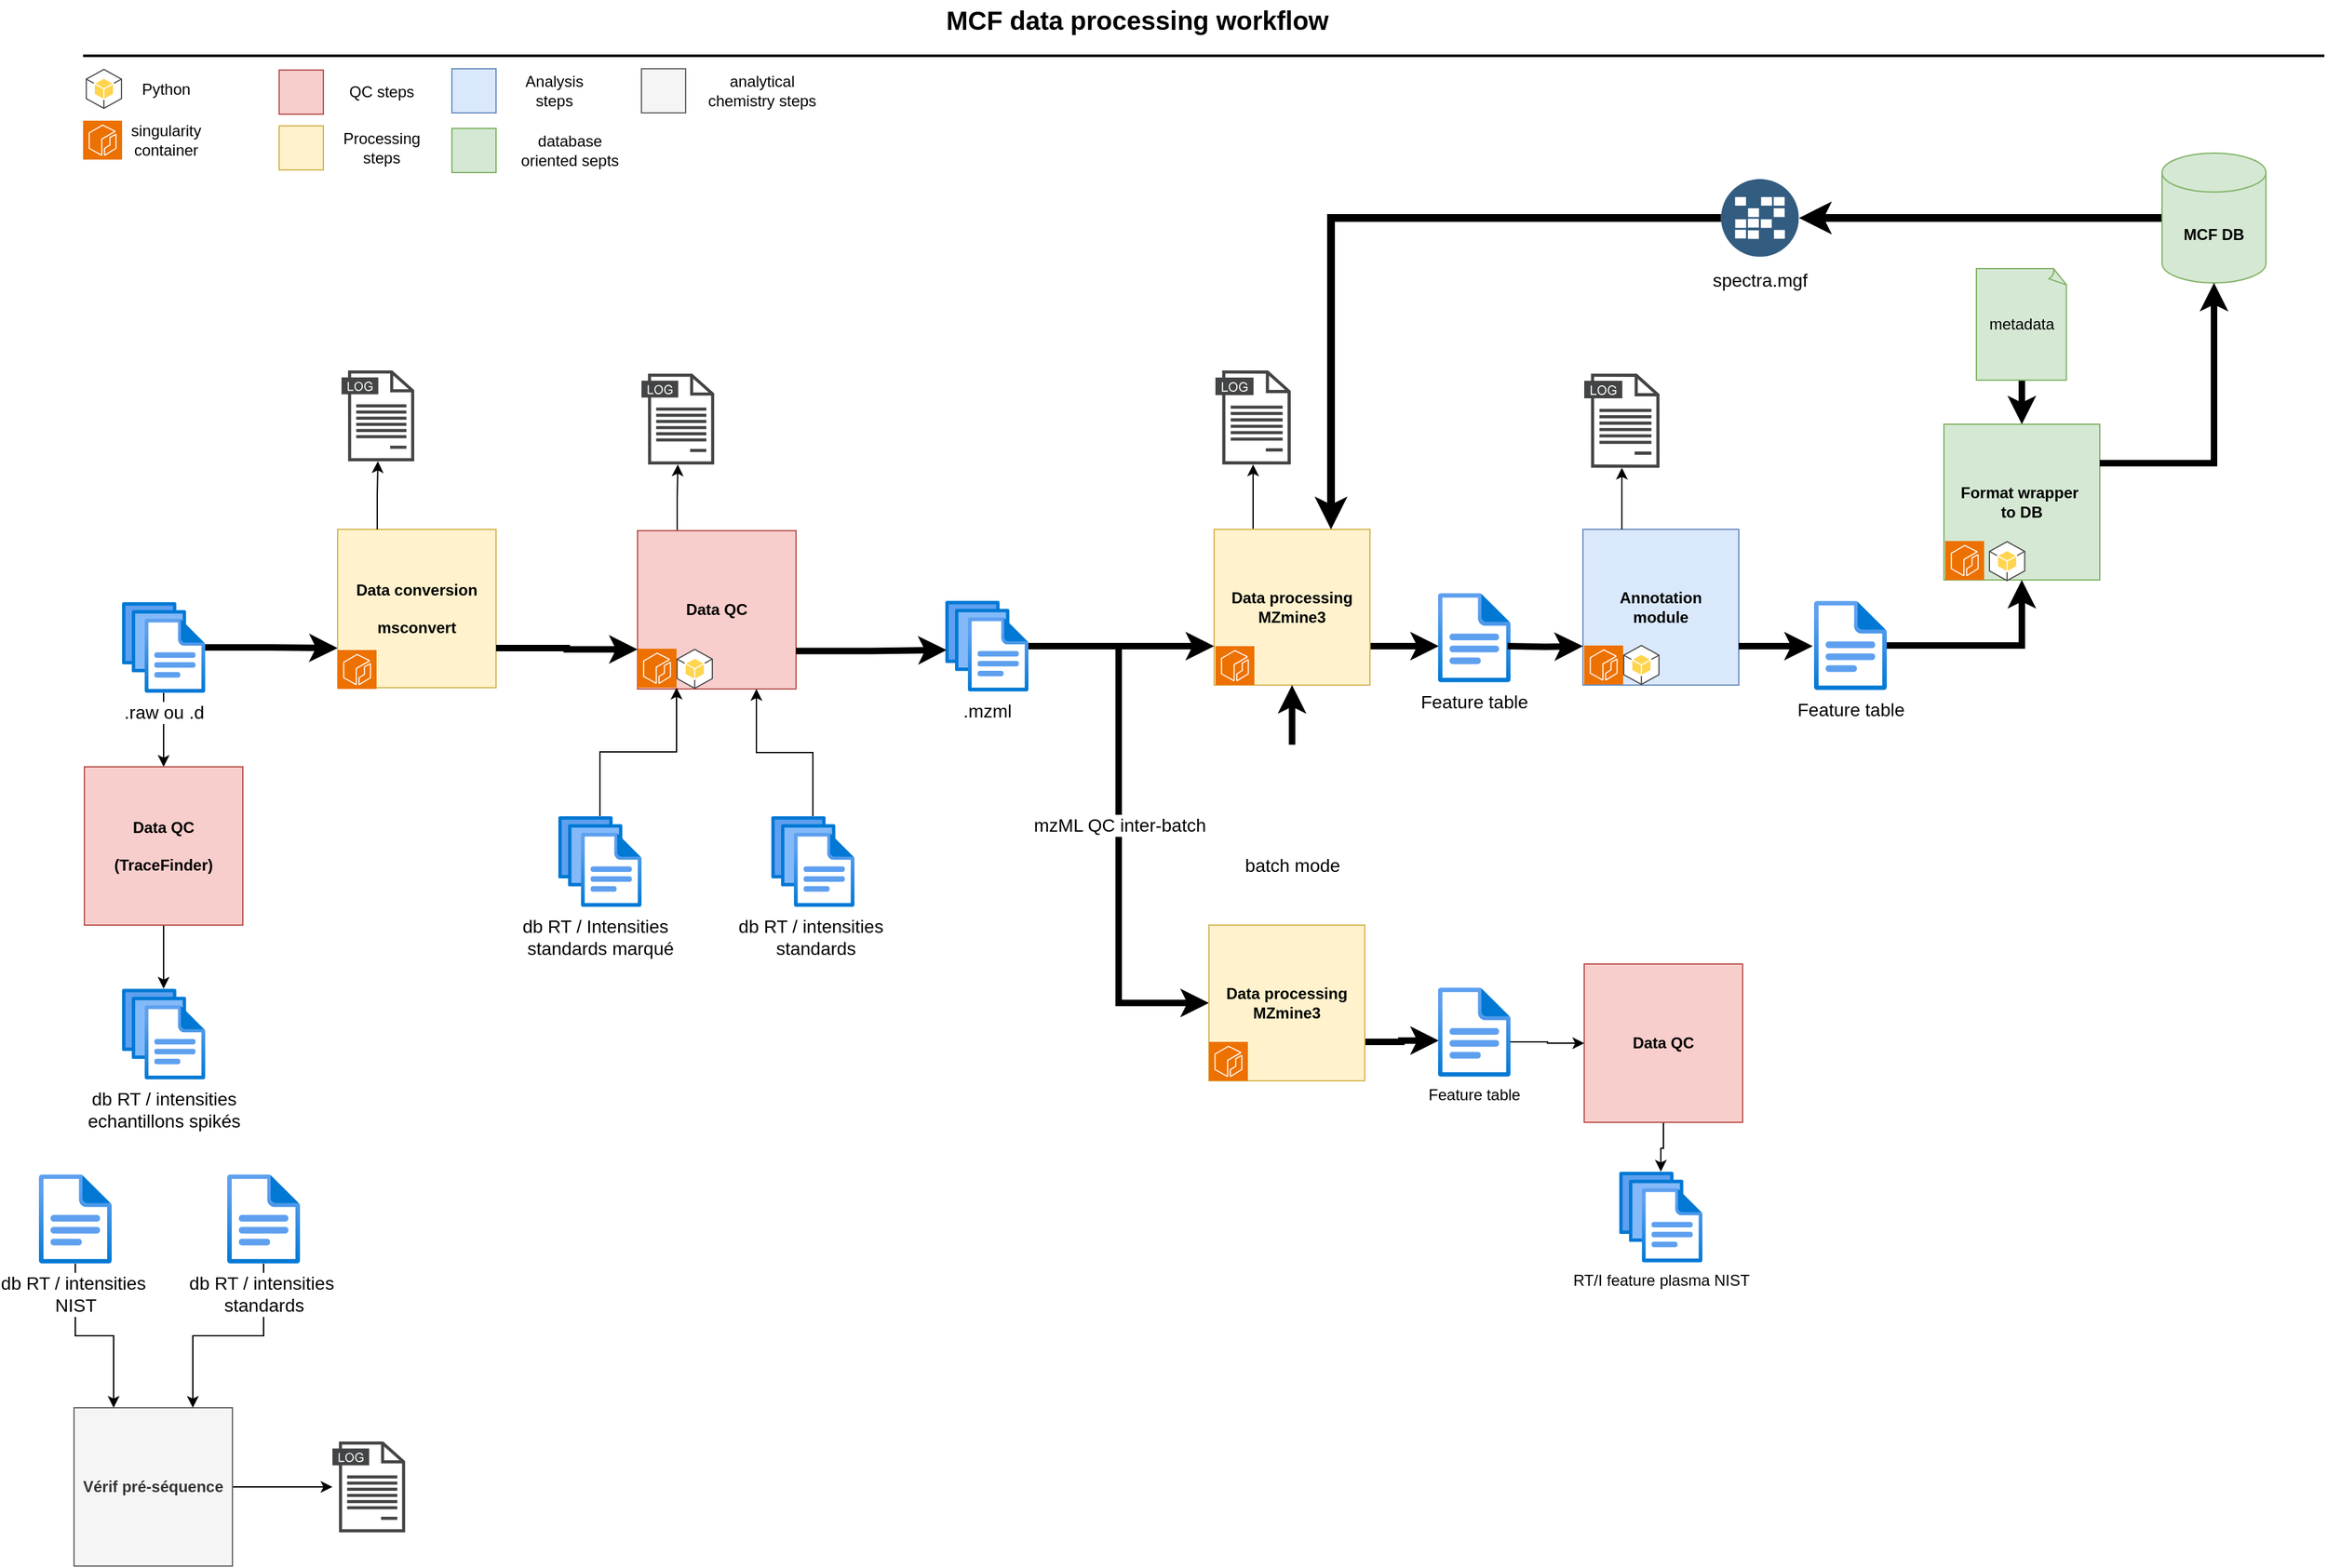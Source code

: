 <mxfile version="24.7.7">
  <diagram id="C2fSY1v2SiZeoUbDoYyL" name="version1">
    <mxGraphModel dx="2704" dy="1607" grid="0" gridSize="10" guides="1" tooltips="1" connect="1" arrows="1" fold="1" page="0" pageScale="1" pageWidth="1169" pageHeight="827" background="#ffffff" math="0" shadow="0">
      <root>
        <mxCell id="0" />
        <mxCell id="1" parent="0" />
        <mxCell id="3ne1QswCM8ZiEu4GHsYG-31" value="&lt;font color=&quot;#000000&quot;&gt;MCF data processing workflow&lt;/font&gt;" style="text;html=1;strokeColor=none;fillColor=none;align=center;verticalAlign=middle;whiteSpace=wrap;rounded=0;fontStyle=1;fontSize=20;fontColor=#4D4D4D;" parent="1" vertex="1">
          <mxGeometry x="113.5" y="-168" width="790" height="30" as="geometry" />
        </mxCell>
        <mxCell id="3ne1QswCM8ZiEu4GHsYG-32" value="" style="line;strokeWidth=2;html=1;fontSize=20;fontColor=#4D4D4D;" parent="1" vertex="1">
          <mxGeometry x="-303" y="-130" width="1726" height="10" as="geometry" />
        </mxCell>
        <mxCell id="Y5Xn4VqGCodK_vh0GEGT-32" style="edgeStyle=orthogonalEdgeStyle;rounded=0;orthogonalLoop=1;jettySize=auto;html=1;exitX=0.25;exitY=0;exitDx=0;exitDy=0;" parent="1" source="Y5Xn4VqGCodK_vh0GEGT-3" target="Y5Xn4VqGCodK_vh0GEGT-31" edge="1">
          <mxGeometry relative="1" as="geometry">
            <mxPoint x="-10" y="273" as="sourcePoint" />
          </mxGeometry>
        </mxCell>
        <mxCell id="Y5Xn4VqGCodK_vh0GEGT-3" value="&lt;div&gt;Data QC&lt;br&gt;&lt;/div&gt;" style="whiteSpace=wrap;html=1;aspect=fixed;fillColor=#f8cecc;strokeColor=#b85450;fontStyle=1" parent="1" vertex="1">
          <mxGeometry x="124" y="241" width="122" height="122" as="geometry" />
        </mxCell>
        <mxCell id="myo_U1JuMB-0r-bkWU0E-17" style="edgeStyle=orthogonalEdgeStyle;rounded=0;orthogonalLoop=1;jettySize=auto;html=1;exitX=0.25;exitY=0;exitDx=0;exitDy=0;" parent="1" source="Y5Xn4VqGCodK_vh0GEGT-17" target="myo_U1JuMB-0r-bkWU0E-2" edge="1">
          <mxGeometry relative="1" as="geometry" />
        </mxCell>
        <mxCell id="myo_U1JuMB-0r-bkWU0E-37" style="edgeStyle=orthogonalEdgeStyle;rounded=0;orthogonalLoop=1;jettySize=auto;html=1;exitX=1;exitY=0.75;exitDx=0;exitDy=0;strokeWidth=5;entryX=0.012;entryY=0.594;entryDx=0;entryDy=0;entryPerimeter=0;" parent="1" source="Y5Xn4VqGCodK_vh0GEGT-17" target="myo_U1JuMB-0r-bkWU0E-31" edge="1">
          <mxGeometry relative="1" as="geometry">
            <mxPoint x="950" y="330.333" as="targetPoint" />
          </mxGeometry>
        </mxCell>
        <mxCell id="Y5Xn4VqGCodK_vh0GEGT-17" value="&lt;div&gt;Data processing&lt;/div&gt;&lt;div&gt;MZmine3&lt;br&gt;&lt;/div&gt;" style="whiteSpace=wrap;html=1;aspect=fixed;fillColor=#fff2cc;strokeColor=#d6b656;fontStyle=1" parent="1" vertex="1">
          <mxGeometry x="568" y="240" width="120" height="120" as="geometry" />
        </mxCell>
        <mxCell id="Y5Xn4VqGCodK_vh0GEGT-21" style="edgeStyle=orthogonalEdgeStyle;rounded=0;orthogonalLoop=1;jettySize=auto;html=1;entryX=0;entryY=0.75;entryDx=0;entryDy=0;strokeWidth=5;" parent="1" source="Y5Xn4VqGCodK_vh0GEGT-19" target="loxRtP_hB29fbSEpOe3p-15" edge="1">
          <mxGeometry relative="1" as="geometry">
            <mxPoint x="-216" y="336" as="targetPoint" />
          </mxGeometry>
        </mxCell>
        <mxCell id="FTbB1VYYJDnSIfqOC-Jl-25" style="edgeStyle=orthogonalEdgeStyle;rounded=0;orthogonalLoop=1;jettySize=auto;html=1;" parent="1" source="Y5Xn4VqGCodK_vh0GEGT-19" target="FTbB1VYYJDnSIfqOC-Jl-24" edge="1">
          <mxGeometry relative="1" as="geometry" />
        </mxCell>
        <mxCell id="Y5Xn4VqGCodK_vh0GEGT-19" value=".raw ou .d" style="image;aspect=fixed;html=1;points=[];align=center;fontSize=14;image=img/lib/azure2/general/Files.svg;fontStyle=0" parent="1" vertex="1">
          <mxGeometry x="-273" y="296" width="64" height="70" as="geometry" />
        </mxCell>
        <mxCell id="myo_U1JuMB-0r-bkWU0E-26" style="edgeStyle=orthogonalEdgeStyle;rounded=0;orthogonalLoop=1;jettySize=auto;html=1;entryX=0;entryY=0.75;entryDx=0;entryDy=0;strokeWidth=5;" parent="1" source="Y5Xn4VqGCodK_vh0GEGT-22" target="Y5Xn4VqGCodK_vh0GEGT-17" edge="1">
          <mxGeometry relative="1" as="geometry" />
        </mxCell>
        <mxCell id="FTbB1VYYJDnSIfqOC-Jl-37" value="mzML QC inter-batch" style="edgeStyle=orthogonalEdgeStyle;rounded=0;orthogonalLoop=1;jettySize=auto;html=1;entryX=0;entryY=0.5;entryDx=0;entryDy=0;strokeWidth=5;fontSize=14;" parent="1" source="Y5Xn4VqGCodK_vh0GEGT-22" target="FTbB1VYYJDnSIfqOC-Jl-32" edge="1">
          <mxGeometry relative="1" as="geometry" />
        </mxCell>
        <mxCell id="Y5Xn4VqGCodK_vh0GEGT-22" value=".mzml" style="image;aspect=fixed;html=1;points=[];align=center;fontSize=14;image=img/lib/azure2/general/Files.svg;" parent="1" vertex="1">
          <mxGeometry x="361" y="295" width="64" height="70" as="geometry" />
        </mxCell>
        <mxCell id="Y5Xn4VqGCodK_vh0GEGT-23" style="edgeStyle=orthogonalEdgeStyle;rounded=0;orthogonalLoop=1;jettySize=auto;html=1;entryX=0.016;entryY=0.543;entryDx=0;entryDy=0;entryPerimeter=0;strokeWidth=5;exitX=1;exitY=0.76;exitDx=0;exitDy=0;exitPerimeter=0;" parent="1" source="Y5Xn4VqGCodK_vh0GEGT-3" target="Y5Xn4VqGCodK_vh0GEGT-22" edge="1">
          <mxGeometry relative="1" as="geometry">
            <mxPoint x="270" y="333.01" as="sourcePoint" />
          </mxGeometry>
        </mxCell>
        <mxCell id="Y5Xn4VqGCodK_vh0GEGT-31" value="" style="sketch=0;pointerEvents=1;shadow=0;dashed=0;html=1;strokeColor=none;fillColor=#434445;aspect=fixed;labelPosition=center;verticalLabelPosition=bottom;verticalAlign=top;align=center;outlineConnect=0;shape=mxgraph.vvd.log_files;" parent="1" vertex="1">
          <mxGeometry x="127" y="120" width="56" height="70" as="geometry" />
        </mxCell>
        <mxCell id="Y5Xn4VqGCodK_vh0GEGT-42" value="" style="sketch=0;points=[[0,0,0],[0.25,0,0],[0.5,0,0],[0.75,0,0],[1,0,0],[0,1,0],[0.25,1,0],[0.5,1,0],[0.75,1,0],[1,1,0],[0,0.25,0],[0,0.5,0],[0,0.75,0],[1,0.25,0],[1,0.5,0],[1,0.75,0]];outlineConnect=0;fontColor=#232F3E;fillColor=#ED7100;strokeColor=#ffffff;dashed=0;verticalLabelPosition=bottom;verticalAlign=top;align=center;html=1;fontSize=12;fontStyle=0;aspect=fixed;shape=mxgraph.aws4.resourceIcon;resIcon=mxgraph.aws4.ecr;" parent="1" vertex="1">
          <mxGeometry x="569" y="330" width="30" height="30" as="geometry" />
        </mxCell>
        <mxCell id="Y5Xn4VqGCodK_vh0GEGT-43" value="" style="sketch=0;points=[[0,0,0],[0.25,0,0],[0.5,0,0],[0.75,0,0],[1,0,0],[0,1,0],[0.25,1,0],[0.5,1,0],[0.75,1,0],[1,1,0],[0,0.25,0],[0,0.5,0],[0,0.75,0],[1,0.25,0],[1,0.5,0],[1,0.75,0]];outlineConnect=0;fontColor=#232F3E;fillColor=#ED7100;strokeColor=#ffffff;dashed=0;verticalLabelPosition=bottom;verticalAlign=top;align=center;html=1;fontSize=12;fontStyle=0;aspect=fixed;shape=mxgraph.aws4.resourceIcon;resIcon=mxgraph.aws4.ecr;" parent="1" vertex="1">
          <mxGeometry x="124" y="332" width="30" height="30" as="geometry" />
        </mxCell>
        <mxCell id="Y5Xn4VqGCodK_vh0GEGT-45" value="" style="sketch=0;points=[[0,0,0],[0.25,0,0],[0.5,0,0],[0.75,0,0],[1,0,0],[0,1,0],[0.25,1,0],[0.5,1,0],[0.75,1,0],[1,1,0],[0,0.25,0],[0,0.5,0],[0,0.75,0],[1,0.25,0],[1,0.5,0],[1,0.75,0]];outlineConnect=0;fontColor=#232F3E;fillColor=#ED7100;strokeColor=#ffffff;dashed=0;verticalLabelPosition=bottom;verticalAlign=top;align=center;html=1;fontSize=12;fontStyle=0;aspect=fixed;shape=mxgraph.aws4.resourceIcon;resIcon=mxgraph.aws4.ecr;" parent="1" vertex="1">
          <mxGeometry x="-303" y="-75" width="30" height="30" as="geometry" />
        </mxCell>
        <mxCell id="Y5Xn4VqGCodK_vh0GEGT-48" value="singularity container" style="text;html=1;align=center;verticalAlign=middle;whiteSpace=wrap;rounded=0;" parent="1" vertex="1">
          <mxGeometry x="-269.5" y="-75" width="60" height="30" as="geometry" />
        </mxCell>
        <mxCell id="Y5Xn4VqGCodK_vh0GEGT-49" value="" style="outlineConnect=0;dashed=0;verticalLabelPosition=bottom;verticalAlign=top;align=center;html=1;shape=mxgraph.aws3.android;fillColor=#FFD44F;gradientColor=none;" parent="1" vertex="1">
          <mxGeometry x="154" y="332" width="28" height="31" as="geometry" />
        </mxCell>
        <mxCell id="Y5Xn4VqGCodK_vh0GEGT-50" value="" style="outlineConnect=0;dashed=0;verticalLabelPosition=bottom;verticalAlign=top;align=center;html=1;shape=mxgraph.aws3.android;fillColor=#FFD44F;gradientColor=none;" parent="1" vertex="1">
          <mxGeometry x="-301" y="-115" width="28" height="31" as="geometry" />
        </mxCell>
        <mxCell id="Y5Xn4VqGCodK_vh0GEGT-51" value="Python" style="text;html=1;align=center;verticalAlign=middle;whiteSpace=wrap;rounded=0;" parent="1" vertex="1">
          <mxGeometry x="-269.5" y="-114" width="60" height="30" as="geometry" />
        </mxCell>
        <mxCell id="Y5Xn4VqGCodK_vh0GEGT-53" value="&lt;div&gt;Format wrapper&amp;nbsp;&lt;/div&gt;&lt;div&gt;to DB&lt;br&gt;&lt;/div&gt;" style="whiteSpace=wrap;html=1;aspect=fixed;fillColor=#d5e8d4;strokeColor=#82b366;fontStyle=1" parent="1" vertex="1">
          <mxGeometry x="1130" y="159" width="120" height="120" as="geometry" />
        </mxCell>
        <mxCell id="Y5Xn4VqGCodK_vh0GEGT-55" value="" style="sketch=0;points=[[0,0,0],[0.25,0,0],[0.5,0,0],[0.75,0,0],[1,0,0],[0,1,0],[0.25,1,0],[0.5,1,0],[0.75,1,0],[1,1,0],[0,0.25,0],[0,0.5,0],[0,0.75,0],[1,0.25,0],[1,0.5,0],[1,0.75,0]];outlineConnect=0;fontColor=#232F3E;fillColor=#ED7100;strokeColor=#ffffff;dashed=0;verticalLabelPosition=bottom;verticalAlign=top;align=center;html=1;fontSize=12;fontStyle=0;aspect=fixed;shape=mxgraph.aws4.resourceIcon;resIcon=mxgraph.aws4.ecr;" parent="1" vertex="1">
          <mxGeometry x="1131" y="249" width="30" height="30" as="geometry" />
        </mxCell>
        <mxCell id="Y5Xn4VqGCodK_vh0GEGT-56" value="" style="outlineConnect=0;dashed=0;verticalLabelPosition=bottom;verticalAlign=top;align=center;html=1;shape=mxgraph.aws3.android;fillColor=#FFD44F;gradientColor=none;" parent="1" vertex="1">
          <mxGeometry x="1164.65" y="249" width="28" height="31" as="geometry" />
        </mxCell>
        <mxCell id="myo_U1JuMB-0r-bkWU0E-2" value="" style="sketch=0;pointerEvents=1;shadow=0;dashed=0;html=1;strokeColor=none;fillColor=#434445;aspect=fixed;labelPosition=center;verticalLabelPosition=bottom;verticalAlign=top;align=center;outlineConnect=0;shape=mxgraph.vvd.log_files;" parent="1" vertex="1">
          <mxGeometry x="569" y="117.5" width="58" height="72.5" as="geometry" />
        </mxCell>
        <mxCell id="myo_U1JuMB-0r-bkWU0E-19" style="edgeStyle=orthogonalEdgeStyle;rounded=0;orthogonalLoop=1;jettySize=auto;html=1;exitX=0;exitY=0.5;exitDx=0;exitDy=0;exitPerimeter=0;strokeWidth=6;strokeColor=#000000;entryX=1;entryY=0.5;entryDx=0;entryDy=0;" parent="1" source="myo_U1JuMB-0r-bkWU0E-16" target="loxRtP_hB29fbSEpOe3p-1" edge="1">
          <mxGeometry relative="1" as="geometry">
            <mxPoint x="1002.35" as="targetPoint" />
          </mxGeometry>
        </mxCell>
        <mxCell id="myo_U1JuMB-0r-bkWU0E-16" value="MCF DB" style="shape=cylinder3;whiteSpace=wrap;html=1;boundedLbl=1;backgroundOutline=1;size=15;fillColor=#d5e8d4;strokeColor=#82b366;fontStyle=1" parent="1" vertex="1">
          <mxGeometry x="1298" y="-50" width="80" height="100" as="geometry" />
        </mxCell>
        <mxCell id="myo_U1JuMB-0r-bkWU0E-20" style="edgeStyle=orthogonalEdgeStyle;rounded=0;orthogonalLoop=1;jettySize=auto;html=1;entryX=0.75;entryY=0;entryDx=0;entryDy=0;strokeWidth=6;strokeColor=#000000;exitX=0;exitY=0.5;exitDx=0;exitDy=0;" parent="1" source="loxRtP_hB29fbSEpOe3p-1" target="Y5Xn4VqGCodK_vh0GEGT-17" edge="1">
          <mxGeometry relative="1" as="geometry">
            <mxPoint x="949.35" as="sourcePoint" />
          </mxGeometry>
        </mxCell>
        <mxCell id="myo_U1JuMB-0r-bkWU0E-21" style="edgeStyle=orthogonalEdgeStyle;rounded=0;orthogonalLoop=1;jettySize=auto;html=1;exitX=1;exitY=0.25;exitDx=0;exitDy=0;entryX=0.5;entryY=1;entryDx=0;entryDy=0;entryPerimeter=0;strokeWidth=5;" parent="1" source="Y5Xn4VqGCodK_vh0GEGT-53" target="myo_U1JuMB-0r-bkWU0E-16" edge="1">
          <mxGeometry relative="1" as="geometry" />
        </mxCell>
        <mxCell id="myo_U1JuMB-0r-bkWU0E-36" style="edgeStyle=orthogonalEdgeStyle;rounded=0;orthogonalLoop=1;jettySize=auto;html=1;exitX=0.5;exitY=1;exitDx=0;exitDy=0;exitPerimeter=0;entryX=0.5;entryY=0;entryDx=0;entryDy=0;strokeWidth=5;" parent="1" source="myo_U1JuMB-0r-bkWU0E-24" target="Y5Xn4VqGCodK_vh0GEGT-53" edge="1">
          <mxGeometry relative="1" as="geometry" />
        </mxCell>
        <mxCell id="myo_U1JuMB-0r-bkWU0E-24" value="metadata" style="whiteSpace=wrap;html=1;shape=mxgraph.basic.document;fillColor=#d5e8d4;strokeColor=#82b366;" parent="1" vertex="1">
          <mxGeometry x="1155" y="39" width="70" height="86" as="geometry" />
        </mxCell>
        <mxCell id="myo_U1JuMB-0r-bkWU0E-33" style="edgeStyle=orthogonalEdgeStyle;rounded=0;orthogonalLoop=1;jettySize=auto;html=1;strokeWidth=5;exitX=0.982;exitY=0.5;exitDx=0;exitDy=0;exitPerimeter=0;" parent="1" source="loxRtP_hB29fbSEpOe3p-4" target="Y5Xn4VqGCodK_vh0GEGT-53" edge="1">
          <mxGeometry relative="1" as="geometry" />
        </mxCell>
        <mxCell id="ZuhiowC8PhigW1cet0k5-6" style="edgeStyle=orthogonalEdgeStyle;rounded=0;orthogonalLoop=1;jettySize=auto;html=1;entryX=0.5;entryY=1;entryDx=0;entryDy=0;strokeWidth=5;" parent="1" source="ZuhiowC8PhigW1cet0k5-5" target="Y5Xn4VqGCodK_vh0GEGT-17" edge="1">
          <mxGeometry relative="1" as="geometry" />
        </mxCell>
        <mxCell id="ZuhiowC8PhigW1cet0k5-5" value="batch mode" style="shape=image;html=1;verticalAlign=top;verticalLabelPosition=bottom;labelBackgroundColor=#ffffff;imageAspect=0;aspect=fixed;image=https://cdn1.iconfinder.com/data/icons/bootstrap-vol-3/16/filetype-xml-128.png;fontSize=14;" parent="1" vertex="1">
          <mxGeometry x="589" y="406" width="78" height="78" as="geometry" />
        </mxCell>
        <mxCell id="loxRtP_hB29fbSEpOe3p-1" value="&lt;font style=&quot;font-size: 14px;&quot; color=&quot;#000000&quot;&gt;spectra.mgf&lt;/font&gt;" style="image;aspect=fixed;perimeter=ellipsePerimeter;html=1;align=center;shadow=0;dashed=0;fontColor=#4277BB;labelBackgroundColor=default;fontSize=14;spacingTop=3;image=img/lib/ibm/data/caches.svg;" parent="1" vertex="1">
          <mxGeometry x="958.35" y="-30" width="60" height="60" as="geometry" />
        </mxCell>
        <mxCell id="loxRtP_hB29fbSEpOe3p-2" value="&lt;div&gt;Annotation&lt;/div&gt;&lt;div&gt;module&lt;br&gt;&lt;/div&gt;" style="whiteSpace=wrap;html=1;aspect=fixed;fillColor=#dae8fc;strokeColor=#6c8ebf;fontStyle=1" parent="1" vertex="1">
          <mxGeometry x="852" y="240" width="120" height="120" as="geometry" />
        </mxCell>
        <mxCell id="FTbB1VYYJDnSIfqOC-Jl-30" style="edgeStyle=orthogonalEdgeStyle;rounded=0;orthogonalLoop=1;jettySize=auto;html=1;exitX=0.958;exitY=0.609;exitDx=0;exitDy=0;exitPerimeter=0;" parent="1" source="FTbB1VYYJDnSIfqOC-Jl-36" target="FTbB1VYYJDnSIfqOC-Jl-29" edge="1">
          <mxGeometry relative="1" as="geometry" />
        </mxCell>
        <mxCell id="myo_U1JuMB-0r-bkWU0E-31" value="Feature table" style="image;aspect=fixed;html=1;points=[];align=center;fontSize=14;image=img/lib/azure2/general/File.svg;imageBorder=none;" parent="1" vertex="1">
          <mxGeometry x="740.35" y="289" width="56.0" height="69" as="geometry" />
        </mxCell>
        <mxCell id="loxRtP_hB29fbSEpOe3p-4" value="Feature table" style="image;aspect=fixed;html=1;points=[];align=center;fontSize=14;image=img/lib/azure2/general/File.svg;imageBorder=none;" parent="1" vertex="1">
          <mxGeometry x="1030" y="295" width="56.0" height="69" as="geometry" />
        </mxCell>
        <mxCell id="loxRtP_hB29fbSEpOe3p-8" style="edgeStyle=orthogonalEdgeStyle;rounded=0;orthogonalLoop=1;jettySize=auto;html=1;strokeWidth=5;entryX=0;entryY=0.75;entryDx=0;entryDy=0;" parent="1" target="loxRtP_hB29fbSEpOe3p-2" edge="1">
          <mxGeometry relative="1" as="geometry">
            <mxPoint x="751" y="340" as="targetPoint" />
            <mxPoint x="794" y="330" as="sourcePoint" />
          </mxGeometry>
        </mxCell>
        <mxCell id="loxRtP_hB29fbSEpOe3p-9" style="edgeStyle=orthogonalEdgeStyle;rounded=0;orthogonalLoop=1;jettySize=auto;html=1;strokeWidth=5;entryX=-0.018;entryY=0.507;entryDx=0;entryDy=0;entryPerimeter=0;exitX=1;exitY=0.75;exitDx=0;exitDy=0;" parent="1" source="loxRtP_hB29fbSEpOe3p-2" target="loxRtP_hB29fbSEpOe3p-4" edge="1">
          <mxGeometry relative="1" as="geometry">
            <mxPoint x="856" y="340" as="targetPoint" />
            <mxPoint x="804" y="340" as="sourcePoint" />
          </mxGeometry>
        </mxCell>
        <mxCell id="loxRtP_hB29fbSEpOe3p-10" value="" style="sketch=0;pointerEvents=1;shadow=0;dashed=0;html=1;strokeColor=none;fillColor=#434445;aspect=fixed;labelPosition=center;verticalLabelPosition=bottom;verticalAlign=top;align=center;outlineConnect=0;shape=mxgraph.vvd.log_files;" parent="1" vertex="1">
          <mxGeometry x="853" y="120" width="58" height="72.5" as="geometry" />
        </mxCell>
        <mxCell id="loxRtP_hB29fbSEpOe3p-11" style="edgeStyle=orthogonalEdgeStyle;rounded=0;orthogonalLoop=1;jettySize=auto;html=1;exitX=0.25;exitY=0;exitDx=0;exitDy=0;" parent="1" source="loxRtP_hB29fbSEpOe3p-2" target="loxRtP_hB29fbSEpOe3p-10" edge="1">
          <mxGeometry relative="1" as="geometry">
            <mxPoint x="608" y="250" as="sourcePoint" />
            <mxPoint x="608" y="200" as="targetPoint" />
          </mxGeometry>
        </mxCell>
        <mxCell id="loxRtP_hB29fbSEpOe3p-13" value="" style="sketch=0;points=[[0,0,0],[0.25,0,0],[0.5,0,0],[0.75,0,0],[1,0,0],[0,1,0],[0.25,1,0],[0.5,1,0],[0.75,1,0],[1,1,0],[0,0.25,0],[0,0.5,0],[0,0.75,0],[1,0.25,0],[1,0.5,0],[1,0.75,0]];outlineConnect=0;fontColor=#232F3E;fillColor=#ED7100;strokeColor=#ffffff;dashed=0;verticalLabelPosition=bottom;verticalAlign=top;align=center;html=1;fontSize=12;fontStyle=0;aspect=fixed;shape=mxgraph.aws4.resourceIcon;resIcon=mxgraph.aws4.ecr;" parent="1" vertex="1">
          <mxGeometry x="853" y="329.5" width="30" height="30" as="geometry" />
        </mxCell>
        <mxCell id="loxRtP_hB29fbSEpOe3p-14" value="" style="outlineConnect=0;dashed=0;verticalLabelPosition=bottom;verticalAlign=top;align=center;html=1;shape=mxgraph.aws3.android;fillColor=#FFD44F;gradientColor=none;" parent="1" vertex="1">
          <mxGeometry x="883" y="329" width="28" height="31" as="geometry" />
        </mxCell>
        <mxCell id="loxRtP_hB29fbSEpOe3p-15" value="&lt;div&gt;Data conversion&lt;br&gt;&lt;/div&gt;&lt;div&gt;&lt;br&gt;&lt;/div&gt;&lt;div&gt;msconvert&lt;br&gt;&lt;/div&gt;" style="whiteSpace=wrap;html=1;aspect=fixed;fillColor=#fff2cc;strokeColor=#d6b656;fontStyle=1" parent="1" vertex="1">
          <mxGeometry x="-107" y="240" width="122" height="122" as="geometry" />
        </mxCell>
        <mxCell id="loxRtP_hB29fbSEpOe3p-16" style="edgeStyle=orthogonalEdgeStyle;rounded=0;orthogonalLoop=1;jettySize=auto;html=1;entryX=0;entryY=0.75;entryDx=0;entryDy=0;strokeWidth=5;exitX=1;exitY=0.75;exitDx=0;exitDy=0;" parent="1" source="loxRtP_hB29fbSEpOe3p-15" target="Y5Xn4VqGCodK_vh0GEGT-3" edge="1">
          <mxGeometry relative="1" as="geometry">
            <mxPoint x="151" y="343" as="sourcePoint" />
            <mxPoint x="223" y="343" as="targetPoint" />
          </mxGeometry>
        </mxCell>
        <mxCell id="loxRtP_hB29fbSEpOe3p-17" style="edgeStyle=orthogonalEdgeStyle;rounded=0;orthogonalLoop=1;jettySize=auto;html=1;exitX=0.25;exitY=0;exitDx=0;exitDy=0;" parent="1" source="loxRtP_hB29fbSEpOe3p-15" target="loxRtP_hB29fbSEpOe3p-18" edge="1">
          <mxGeometry relative="1" as="geometry">
            <mxPoint x="-123" y="231" as="sourcePoint" />
          </mxGeometry>
        </mxCell>
        <mxCell id="loxRtP_hB29fbSEpOe3p-18" value="" style="sketch=0;pointerEvents=1;shadow=0;dashed=0;html=1;strokeColor=none;fillColor=#434445;aspect=fixed;labelPosition=center;verticalLabelPosition=bottom;verticalAlign=top;align=center;outlineConnect=0;shape=mxgraph.vvd.log_files;" parent="1" vertex="1">
          <mxGeometry x="-104" y="117.5" width="56" height="70" as="geometry" />
        </mxCell>
        <mxCell id="loxRtP_hB29fbSEpOe3p-21" value="" style="sketch=0;points=[[0,0,0],[0.25,0,0],[0.5,0,0],[0.75,0,0],[1,0,0],[0,1,0],[0.25,1,0],[0.5,1,0],[0.75,1,0],[1,1,0],[0,0.25,0],[0,0.5,0],[0,0.75,0],[1,0.25,0],[1,0.5,0],[1,0.75,0]];outlineConnect=0;fontColor=#232F3E;fillColor=#ED7100;strokeColor=#ffffff;dashed=0;verticalLabelPosition=bottom;verticalAlign=top;align=center;html=1;fontSize=12;fontStyle=0;aspect=fixed;shape=mxgraph.aws4.resourceIcon;resIcon=mxgraph.aws4.ecr;" parent="1" vertex="1">
          <mxGeometry x="-107" y="333" width="30" height="30" as="geometry" />
        </mxCell>
        <mxCell id="PzN8pqGOdhrZcQgjHImk-16" style="edgeStyle=orthogonalEdgeStyle;rounded=0;orthogonalLoop=1;jettySize=auto;html=1;exitX=1;exitY=0.5;exitDx=0;exitDy=0;" edge="1" parent="1" source="FTbB1VYYJDnSIfqOC-Jl-1" target="FTbB1VYYJDnSIfqOC-Jl-6">
          <mxGeometry relative="1" as="geometry" />
        </mxCell>
        <mxCell id="FTbB1VYYJDnSIfqOC-Jl-1" value="Vérif pré-séquence" style="whiteSpace=wrap;html=1;aspect=fixed;fillColor=#f5f5f5;strokeColor=#666666;fontStyle=1;fontColor=#333333;" parent="1" vertex="1">
          <mxGeometry x="-310" y="917" width="122" height="122" as="geometry" />
        </mxCell>
        <mxCell id="PzN8pqGOdhrZcQgjHImk-15" style="edgeStyle=orthogonalEdgeStyle;rounded=0;orthogonalLoop=1;jettySize=auto;html=1;entryX=0.75;entryY=0;entryDx=0;entryDy=0;" edge="1" parent="1" source="FTbB1VYYJDnSIfqOC-Jl-2" target="FTbB1VYYJDnSIfqOC-Jl-1">
          <mxGeometry relative="1" as="geometry" />
        </mxCell>
        <mxCell id="FTbB1VYYJDnSIfqOC-Jl-2" value="&lt;div&gt;db RT / intensities&amp;nbsp;&lt;/div&gt;&lt;div&gt;standards&lt;/div&gt;" style="image;aspect=fixed;html=1;points=[];align=center;fontSize=14;image=img/lib/azure2/general/File.svg;imageBorder=none;" parent="1" vertex="1">
          <mxGeometry x="-192" y="737" width="56.0" height="69" as="geometry" />
        </mxCell>
        <mxCell id="FTbB1VYYJDnSIfqOC-Jl-6" value="" style="sketch=0;pointerEvents=1;shadow=0;dashed=0;html=1;strokeColor=none;fillColor=#434445;aspect=fixed;labelPosition=center;verticalLabelPosition=bottom;verticalAlign=top;align=center;outlineConnect=0;shape=mxgraph.vvd.log_files;" parent="1" vertex="1">
          <mxGeometry x="-111" y="943" width="56" height="70" as="geometry" />
        </mxCell>
        <mxCell id="FTbB1VYYJDnSIfqOC-Jl-11" style="edgeStyle=orthogonalEdgeStyle;rounded=0;orthogonalLoop=1;jettySize=auto;html=1;entryX=0.25;entryY=0;entryDx=0;entryDy=0;" parent="1" source="FTbB1VYYJDnSIfqOC-Jl-8" target="FTbB1VYYJDnSIfqOC-Jl-1" edge="1">
          <mxGeometry relative="1" as="geometry" />
        </mxCell>
        <mxCell id="FTbB1VYYJDnSIfqOC-Jl-8" value="&lt;div&gt;db RT / intensities&amp;nbsp;&lt;/div&gt;&lt;div&gt;NIST&lt;/div&gt;" style="image;aspect=fixed;html=1;points=[];align=center;fontSize=14;image=img/lib/azure2/general/File.svg;imageBorder=none;" parent="1" vertex="1">
          <mxGeometry x="-337" y="737" width="56.0" height="69" as="geometry" />
        </mxCell>
        <mxCell id="FTbB1VYYJDnSIfqOC-Jl-13" value="&lt;div style=&quot;font-size: 14px;&quot;&gt;db RT / Intensities&amp;nbsp;&amp;nbsp;&lt;/div&gt;&lt;div style=&quot;font-size: 14px;&quot;&gt;standards marqué&lt;/div&gt;" style="image;aspect=fixed;html=1;points=[];align=center;fontSize=14;image=img/lib/azure2/general/Files.svg;" parent="1" vertex="1">
          <mxGeometry x="63" y="461" width="64" height="70" as="geometry" />
        </mxCell>
        <mxCell id="PzN8pqGOdhrZcQgjHImk-2" style="edgeStyle=orthogonalEdgeStyle;rounded=0;orthogonalLoop=1;jettySize=auto;html=1;entryX=0.75;entryY=1;entryDx=0;entryDy=0;" edge="1" parent="1" source="FTbB1VYYJDnSIfqOC-Jl-17" target="Y5Xn4VqGCodK_vh0GEGT-3">
          <mxGeometry relative="1" as="geometry" />
        </mxCell>
        <mxCell id="FTbB1VYYJDnSIfqOC-Jl-17" value="&lt;div style=&quot;font-size: 14px;&quot;&gt;db RT / intensities&amp;nbsp;&lt;/div&gt;&lt;div style=&quot;font-size: 14px;&quot;&gt;&amp;nbsp;standards&lt;/div&gt;" style="image;aspect=fixed;html=1;points=[];align=center;fontSize=14;image=img/lib/azure2/general/Files.svg;" parent="1" vertex="1">
          <mxGeometry x="227" y="461" width="64" height="70" as="geometry" />
        </mxCell>
        <mxCell id="FTbB1VYYJDnSIfqOC-Jl-19" value="&lt;div&gt;db RT / intensities&lt;/div&gt;&lt;div&gt;echantillons spikés&lt;br&gt;&lt;/div&gt;" style="image;aspect=fixed;html=1;points=[];align=center;fontSize=14;image=img/lib/azure2/general/Files.svg;" parent="1" vertex="1">
          <mxGeometry x="-273" y="594" width="64" height="70" as="geometry" />
        </mxCell>
        <mxCell id="FTbB1VYYJDnSIfqOC-Jl-26" value="" style="edgeStyle=orthogonalEdgeStyle;rounded=0;orthogonalLoop=1;jettySize=auto;html=1;" parent="1" source="FTbB1VYYJDnSIfqOC-Jl-24" target="FTbB1VYYJDnSIfqOC-Jl-19" edge="1">
          <mxGeometry relative="1" as="geometry" />
        </mxCell>
        <mxCell id="FTbB1VYYJDnSIfqOC-Jl-24" value="&lt;div&gt;Data QC&lt;br&gt;&lt;/div&gt;&lt;div&gt;&lt;br&gt;&lt;/div&gt;&lt;div&gt;(TraceFinder)&lt;br&gt;&lt;/div&gt;" style="whiteSpace=wrap;html=1;aspect=fixed;fillColor=#f8cecc;strokeColor=#b85450;fontStyle=1" parent="1" vertex="1">
          <mxGeometry x="-302" y="423" width="122" height="122" as="geometry" />
        </mxCell>
        <mxCell id="FTbB1VYYJDnSIfqOC-Jl-27" value="RT/I feature plasma NIST" style="image;aspect=fixed;html=1;points=[];align=center;fontSize=12;image=img/lib/azure2/general/Files.svg;" parent="1" vertex="1">
          <mxGeometry x="880" y="735" width="64" height="70" as="geometry" />
        </mxCell>
        <mxCell id="FTbB1VYYJDnSIfqOC-Jl-28" value="" style="edgeStyle=orthogonalEdgeStyle;rounded=0;orthogonalLoop=1;jettySize=auto;html=1;" parent="1" source="FTbB1VYYJDnSIfqOC-Jl-29" target="FTbB1VYYJDnSIfqOC-Jl-27" edge="1">
          <mxGeometry relative="1" as="geometry" />
        </mxCell>
        <mxCell id="FTbB1VYYJDnSIfqOC-Jl-29" value="&lt;div&gt;Data QC&lt;br&gt;&lt;/div&gt;" style="whiteSpace=wrap;html=1;aspect=fixed;fillColor=#f8cecc;strokeColor=#b85450;fontStyle=1" parent="1" vertex="1">
          <mxGeometry x="853" y="575" width="122" height="122" as="geometry" />
        </mxCell>
        <mxCell id="FTbB1VYYJDnSIfqOC-Jl-31" style="edgeStyle=orthogonalEdgeStyle;rounded=0;orthogonalLoop=1;jettySize=auto;html=1;exitX=1;exitY=0.75;exitDx=0;exitDy=0;strokeWidth=5;entryX=0.012;entryY=0.594;entryDx=0;entryDy=0;entryPerimeter=0;" parent="1" source="FTbB1VYYJDnSIfqOC-Jl-32" target="FTbB1VYYJDnSIfqOC-Jl-36" edge="1">
          <mxGeometry relative="1" as="geometry">
            <mxPoint x="915" y="672.333" as="targetPoint" />
          </mxGeometry>
        </mxCell>
        <mxCell id="FTbB1VYYJDnSIfqOC-Jl-32" value="&lt;div&gt;Data processing&lt;/div&gt;&lt;div&gt;MZmine3&lt;br&gt;&lt;/div&gt;" style="whiteSpace=wrap;html=1;aspect=fixed;fillColor=#fff2cc;strokeColor=#d6b656;fontStyle=1" parent="1" vertex="1">
          <mxGeometry x="564" y="545" width="120" height="120" as="geometry" />
        </mxCell>
        <mxCell id="FTbB1VYYJDnSIfqOC-Jl-35" value="" style="sketch=0;points=[[0,0,0],[0.25,0,0],[0.5,0,0],[0.75,0,0],[1,0,0],[0,1,0],[0.25,1,0],[0.5,1,0],[0.75,1,0],[1,1,0],[0,0.25,0],[0,0.5,0],[0,0.75,0],[1,0.25,0],[1,0.5,0],[1,0.75,0]];outlineConnect=0;fontColor=#232F3E;fillColor=#ED7100;strokeColor=#ffffff;dashed=0;verticalLabelPosition=bottom;verticalAlign=top;align=center;html=1;fontSize=12;fontStyle=0;aspect=fixed;shape=mxgraph.aws4.resourceIcon;resIcon=mxgraph.aws4.ecr;" parent="1" vertex="1">
          <mxGeometry x="564" y="635" width="30" height="30" as="geometry" />
        </mxCell>
        <mxCell id="FTbB1VYYJDnSIfqOC-Jl-36" value="Feature table" style="image;aspect=fixed;html=1;points=[];align=center;fontSize=12;image=img/lib/azure2/general/File.svg;imageBorder=none;" parent="1" vertex="1">
          <mxGeometry x="740.35" y="593" width="56.0" height="69" as="geometry" />
        </mxCell>
        <mxCell id="PzN8pqGOdhrZcQgjHImk-1" style="edgeStyle=orthogonalEdgeStyle;rounded=0;orthogonalLoop=1;jettySize=auto;html=1;entryX=1;entryY=1;entryDx=0;entryDy=0;entryPerimeter=0;" edge="1" parent="1" source="FTbB1VYYJDnSIfqOC-Jl-13" target="Y5Xn4VqGCodK_vh0GEGT-43">
          <mxGeometry relative="1" as="geometry" />
        </mxCell>
        <mxCell id="PzN8pqGOdhrZcQgjHImk-4" value="" style="whiteSpace=wrap;html=1;aspect=fixed;fillColor=#f8cecc;strokeColor=#b85450;" vertex="1" parent="1">
          <mxGeometry x="-152" y="-114" width="34" height="34" as="geometry" />
        </mxCell>
        <mxCell id="PzN8pqGOdhrZcQgjHImk-5" value="QC steps" style="text;html=1;align=center;verticalAlign=middle;whiteSpace=wrap;rounded=0;" vertex="1" parent="1">
          <mxGeometry x="-107" y="-112" width="68" height="30" as="geometry" />
        </mxCell>
        <mxCell id="PzN8pqGOdhrZcQgjHImk-6" value="" style="whiteSpace=wrap;html=1;aspect=fixed;fillColor=#fff2cc;strokeColor=#d6b656;" vertex="1" parent="1">
          <mxGeometry x="-152" y="-71" width="34" height="34" as="geometry" />
        </mxCell>
        <mxCell id="PzN8pqGOdhrZcQgjHImk-8" value="Processing steps" style="text;html=1;align=center;verticalAlign=middle;whiteSpace=wrap;rounded=0;" vertex="1" parent="1">
          <mxGeometry x="-107" y="-69" width="68" height="30" as="geometry" />
        </mxCell>
        <mxCell id="PzN8pqGOdhrZcQgjHImk-9" value="" style="whiteSpace=wrap;html=1;aspect=fixed;fillColor=#d5e8d4;strokeColor=#82b366;" vertex="1" parent="1">
          <mxGeometry x="-19" y="-69" width="34" height="34" as="geometry" />
        </mxCell>
        <mxCell id="PzN8pqGOdhrZcQgjHImk-11" value="Analysis steps" style="text;html=1;align=center;verticalAlign=middle;whiteSpace=wrap;rounded=0;" vertex="1" parent="1">
          <mxGeometry x="26" y="-113" width="68" height="30" as="geometry" />
        </mxCell>
        <mxCell id="PzN8pqGOdhrZcQgjHImk-12" value="" style="whiteSpace=wrap;html=1;aspect=fixed;fillColor=#dae8fc;strokeColor=#6c8ebf;" vertex="1" parent="1">
          <mxGeometry x="-19" y="-115" width="34" height="34" as="geometry" />
        </mxCell>
        <mxCell id="PzN8pqGOdhrZcQgjHImk-14" value="database oriented septs" style="text;html=1;align=center;verticalAlign=middle;whiteSpace=wrap;rounded=0;" vertex="1" parent="1">
          <mxGeometry x="26" y="-67" width="92" height="30" as="geometry" />
        </mxCell>
        <mxCell id="PzN8pqGOdhrZcQgjHImk-17" value="" style="whiteSpace=wrap;html=1;aspect=fixed;fillColor=#f5f5f5;strokeColor=#666666;fontColor=#333333;" vertex="1" parent="1">
          <mxGeometry x="127" y="-115" width="34" height="34" as="geometry" />
        </mxCell>
        <mxCell id="PzN8pqGOdhrZcQgjHImk-18" value="analytical chemistry steps" style="text;html=1;align=center;verticalAlign=middle;whiteSpace=wrap;rounded=0;" vertex="1" parent="1">
          <mxGeometry x="174" y="-113" width="92" height="30" as="geometry" />
        </mxCell>
      </root>
    </mxGraphModel>
  </diagram>
</mxfile>

